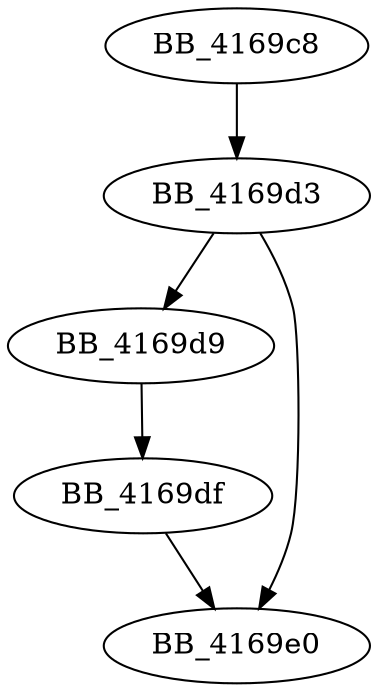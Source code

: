 DiGraph sub_4169C8{
BB_4169c8->BB_4169d3
BB_4169d3->BB_4169d9
BB_4169d3->BB_4169e0
BB_4169d9->BB_4169df
BB_4169df->BB_4169e0
}
